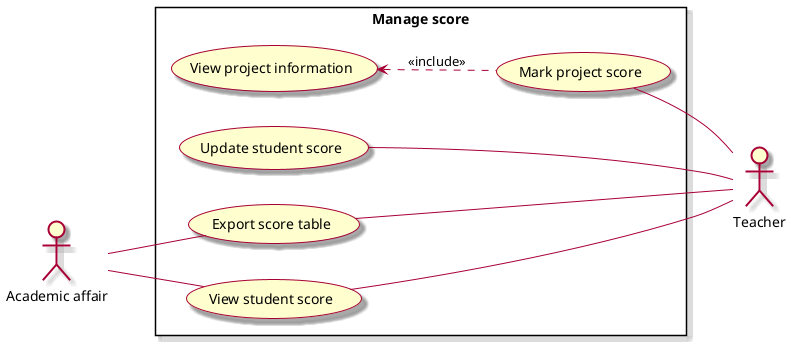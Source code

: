 @startuml ManageScore

skin rose
left to right direction

actor "Academic affair" as aa
actor "Teacher" as t


rectangle "Manage score" as ms {
    usecase "Update student score" as updateStudentScore
    usecase "Mark project score" as markProjectScore
    usecase "Export score table" as exportScoreTable
    usecase "View student score" as viewStudentScore
    usecase "View project information" as viewProjectInfo
}

aa -- viewStudentScore
aa -- exportScoreTable


viewStudentScore -- t
updateStudentScore -- t
exportScoreTable -- t
markProjectScore -- t
viewProjectInfo <.. markProjectScore: <<include>>


@enduml
